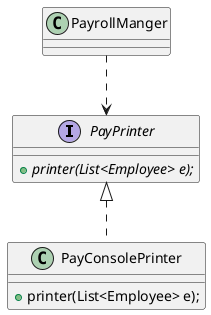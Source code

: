 @startuml
interface PayPrinter {
    + {abstract} printer(List<Employee> e);
}

class PayConsolePrinter implements PayPrinter {
    + printer(List<Employee> e);
}


PayrollManger ..> PayPrinter
@enduml
